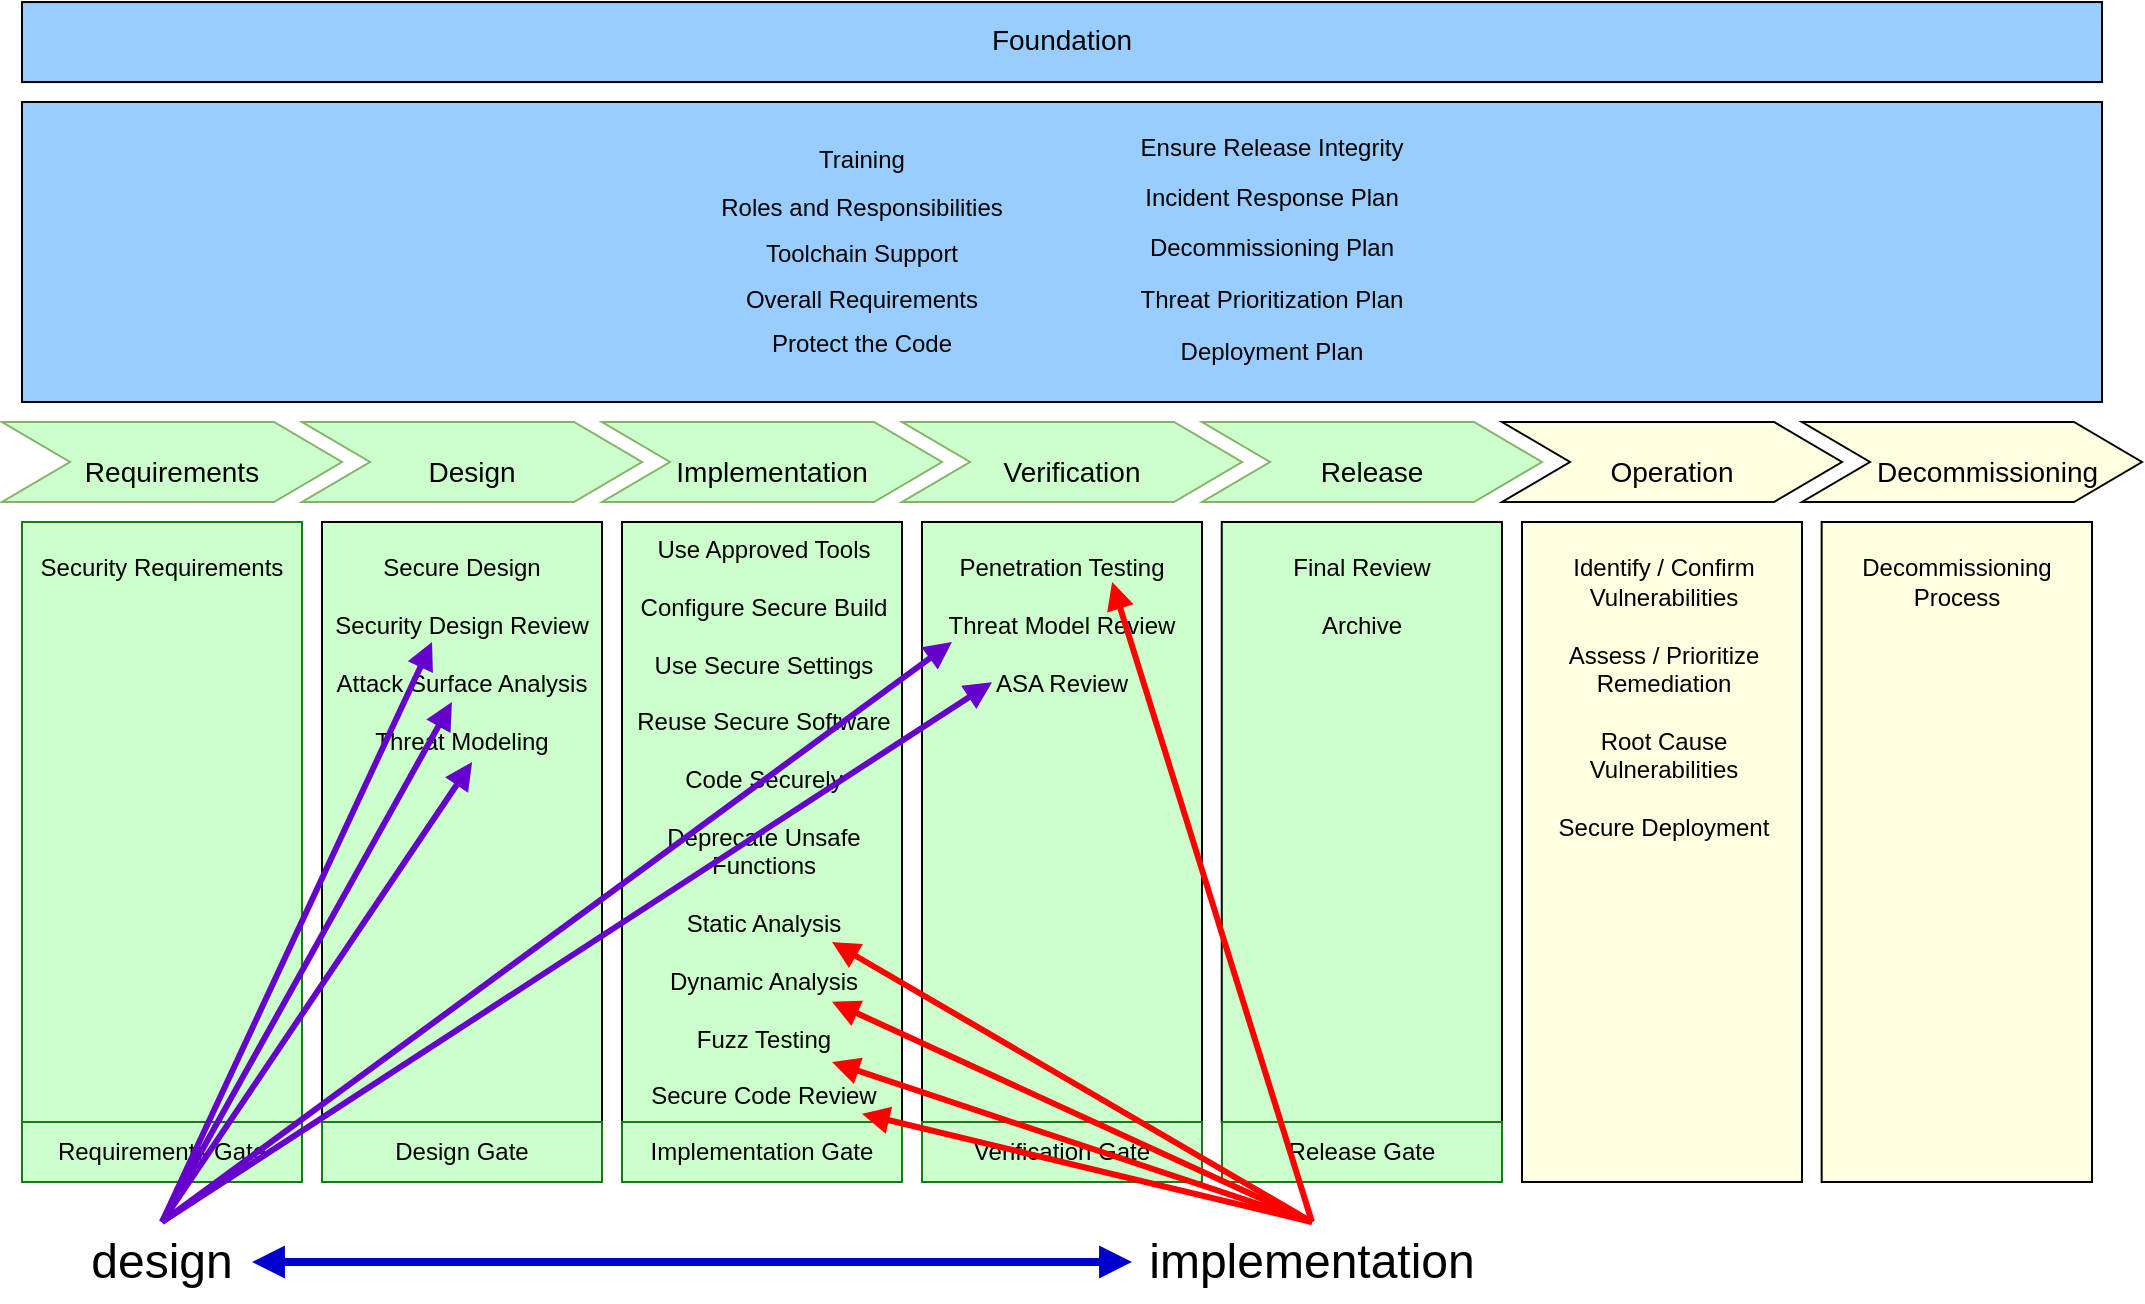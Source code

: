 <mxfile version="20.8.16" type="device" pages="2"><diagram name="linear" id="d9b1e647-80fa-b4a2-5024-87a742678bcc"><mxGraphModel dx="1845" dy="1116" grid="1" gridSize="10" guides="1" tooltips="1" connect="1" arrows="1" fold="1" page="0" pageScale="1" pageWidth="1100" pageHeight="850" background="#ffffff" math="0" shadow="0"><root><mxCell id="0"/><mxCell id="1" parent="0"/><mxCell id="ZhLcxaQyDctIYuSdVefH-17" value="" style="rounded=0;whiteSpace=wrap;html=1;shadow=0;strokeColor=#000000;fillColor=#CCFFCC;" parent="1" vertex="1"><mxGeometry x="475" y="300" width="140" height="300" as="geometry"/></mxCell><mxCell id="ZhLcxaQyDctIYuSdVefH-16" value="" style="rounded=0;whiteSpace=wrap;html=1;shadow=0;strokeColor=#000000;fillColor=#CCFFCC;" parent="1" vertex="1"><mxGeometry x="325" y="300" width="140" height="300" as="geometry"/></mxCell><mxCell id="ZhLcxaQyDctIYuSdVefH-15" value="" style="rounded=0;whiteSpace=wrap;html=1;shadow=0;strokeColor=#000000;fillColor=#CCFFCC;" parent="1" vertex="1"><mxGeometry x="175" y="300" width="140" height="300" as="geometry"/></mxCell><mxCell id="ZhLcxaQyDctIYuSdVefH-14" value="" style="rounded=0;whiteSpace=wrap;html=1;shadow=0;fillColor=#CCFFCC;strokeColor=#187A18;" parent="1" vertex="1"><mxGeometry x="25" y="300" width="140" height="300" as="geometry"/></mxCell><mxCell id="ZhLcxaQyDctIYuSdVefH-26" value="" style="group;strokeColor=none;" parent="1" vertex="1" connectable="0"><mxGeometry x="625" y="300" width="170.28" height="300" as="geometry"/></mxCell><mxCell id="ZhLcxaQyDctIYuSdVefH-18" value="" style="rounded=0;whiteSpace=wrap;html=1;shadow=0;strokeColor=#000000;fillColor=#CCFFCC;" parent="ZhLcxaQyDctIYuSdVefH-26" vertex="1"><mxGeometry x="-0.12" width="140.095" height="300" as="geometry"/></mxCell><mxCell id="57fe6abec08f04cb-13" value="&lt;div&gt;&lt;span&gt;&lt;br&gt;&lt;/span&gt;&lt;/div&gt;&lt;div&gt;&lt;span&gt;Final Review&lt;/span&gt;&lt;/div&gt;&lt;div&gt;&lt;br&gt;&lt;/div&gt;&lt;div&gt;&lt;span&gt;Archive&lt;/span&gt;&lt;/div&gt;&lt;div&gt;&lt;br&gt;&lt;/div&gt;" style="text;spacingTop=-5;fillColor=#99FF99;whiteSpace=wrap;html=1;align=center;fontSize=12;fontFamily=Helvetica;fillColor=none;strokeColor=none;" parent="ZhLcxaQyDctIYuSdVefH-26" vertex="1"><mxGeometry width="140.115" height="300" as="geometry"/></mxCell><mxCell id="57fe6abec08f04cb-12" value="&lt;div&gt;&lt;span&gt;&lt;br&gt;&lt;/span&gt;&lt;/div&gt;&lt;div&gt;&lt;span&gt;Penetration Testing&lt;/span&gt;&lt;br&gt;&lt;/div&gt;&lt;div&gt;&lt;br&gt;&lt;/div&gt;&lt;div&gt;Threat Model Review&lt;/div&gt;&lt;div&gt;&lt;br&gt;&lt;/div&gt;&lt;div&gt;ASA Review&lt;/div&gt;" style="text;spacingTop=-5;fillColor=#99FF99;whiteSpace=wrap;html=1;align=center;fontSize=12;fontFamily=Helvetica;fillColor=none;strokeColor=none;" parent="1" vertex="1"><mxGeometry x="475" y="300" width="140" height="300" as="geometry"/></mxCell><mxCell id="57fe6abec08f04cb-11" value="&lt;div style=&quot;text-align: center&quot;&gt;&lt;span style=&quot;background-color: initial;&quot;&gt;Use Approved Tools&lt;/span&gt;&lt;br&gt;&lt;/div&gt;&lt;div style=&quot;text-align: center&quot;&gt;&lt;br&gt;&lt;/div&gt;&lt;div style=&quot;text-align: center&quot;&gt;Configure Secure Build&lt;/div&gt;&lt;div style=&quot;text-align: center&quot;&gt;&lt;br&gt;&lt;/div&gt;&lt;div style=&quot;text-align: center&quot;&gt;Use Secure Settings&lt;/div&gt;&lt;div style=&quot;text-align: center&quot;&gt;&lt;br&gt;&lt;/div&gt;&lt;div style=&quot;text-align: center&quot;&gt;Reuse Secure Software&lt;/div&gt;&lt;div style=&quot;text-align: center&quot;&gt;&lt;br&gt;&lt;/div&gt;&lt;div style=&quot;text-align: center&quot;&gt;Code Securely&lt;/div&gt;&lt;div style=&quot;text-align: center&quot;&gt;&lt;br&gt;&lt;/div&gt;&lt;div style=&quot;text-align: center&quot;&gt;&lt;span&gt;Deprecate Unsafe Functions&lt;/span&gt;&lt;/div&gt;&lt;div style=&quot;text-align: center&quot;&gt;&lt;br&gt;&lt;/div&gt;&lt;div style=&quot;text-align: center&quot;&gt;&lt;span&gt;Static Analysis&lt;/span&gt;&lt;/div&gt;&lt;div style=&quot;text-align: center&quot;&gt;&lt;span&gt;&lt;br&gt;&lt;/span&gt;&lt;/div&gt;&lt;div style=&quot;text-align: center&quot;&gt;&lt;span&gt;Dynamic Analysis&lt;/span&gt;&lt;/div&gt;&lt;div style=&quot;text-align: center&quot;&gt;&lt;span&gt;&lt;br&gt;&lt;/span&gt;&lt;/div&gt;&lt;div style=&quot;text-align: center&quot;&gt;&lt;span&gt;Fuzz Testing&lt;/span&gt;&lt;/div&gt;&lt;div style=&quot;text-align: center&quot;&gt;&lt;br&gt;&lt;/div&gt;&lt;div style=&quot;text-align: center&quot;&gt;Secure Code Review&lt;/div&gt;" style="text;spacingTop=-5;fillColor=#99FF99;whiteSpace=wrap;html=1;align=left;fontSize=12;fontFamily=Helvetica;fillColor=none;strokeColor=none;" parent="1" vertex="1"><mxGeometry x="325" y="305" width="140" height="290" as="geometry"/></mxCell><mxCell id="57fe6abec08f04cb-10" value="&lt;br&gt;Secure Design&lt;br&gt;&lt;br&gt;Security Design Review&lt;br&gt;&lt;br&gt;Attack Surface Analysis&lt;br&gt;&lt;br&gt;Threat Modeling" style="text;spacingTop=-5;fillColor=#99FF99;whiteSpace=wrap;html=1;align=center;fontSize=12;fontFamily=Helvetica;fillColor=none;strokeColor=none;" parent="1" vertex="1"><mxGeometry x="175" y="300" width="140" height="300" as="geometry"/></mxCell><mxCell id="57fe6abec08f04cb-9" value="&lt;br&gt;Security Requirements" style="text;spacingTop=-5;fillColor=#99FF99;whiteSpace=wrap;html=1;align=center;fontSize=12;fontFamily=Helvetica;fillColor=none;strokeColor=none;" parent="1" vertex="1"><mxGeometry x="25" y="300" width="140" height="300" as="geometry"/></mxCell><mxCell id="ZhLcxaQyDctIYuSdVefH-20" value="" style="rounded=0;whiteSpace=wrap;html=1;shadow=0;fillColor=#FDFFE0;strokeColor=none;" parent="1" vertex="1"><mxGeometry x="925" y="300" width="135.172" height="330" as="geometry"/></mxCell><mxCell id="ZhLcxaQyDctIYuSdVefH-7" value="&lt;br&gt;Decommissioning Process" style="text;spacingTop=-5;fillColor=#fff2cc;whiteSpace=wrap;html=1;align=center;fontSize=12;fontFamily=Helvetica;fillColor=none;strokeColor=#000000;" parent="1" vertex="1"><mxGeometry x="924.828" y="300" width="135.172" height="330" as="geometry"/></mxCell><mxCell id="ZhLcxaQyDctIYuSdVefH-27" value="" style="group;strokeColor=none;fillColor=#ffffff;" parent="1" vertex="1" connectable="0"><mxGeometry x="775" y="300" width="140" height="330" as="geometry"/></mxCell><mxCell id="ZhLcxaQyDctIYuSdVefH-19" value="" style="rounded=0;whiteSpace=wrap;html=1;shadow=0;strokeColor=#d6b656;fillColor=#FDFFE0;" parent="ZhLcxaQyDctIYuSdVefH-27" vertex="1"><mxGeometry width="140" height="330" as="geometry"/></mxCell><mxCell id="ZhLcxaQyDctIYuSdVefH-6" value="&lt;div style=&quot;text-align: center&quot;&gt;&lt;span&gt;&lt;br&gt;&lt;/span&gt;&lt;/div&gt;&lt;div style=&quot;text-align: center&quot;&gt;&lt;span&gt;Identify / Confirm Vulnerabilities&lt;/span&gt;&lt;br&gt;&lt;/div&gt;&lt;div style=&quot;text-align: center&quot;&gt;&lt;span&gt;&lt;br&gt;&lt;/span&gt;&lt;/div&gt;&lt;div style=&quot;text-align: center&quot;&gt;&lt;span&gt;Assess / Prioritize Remediation&lt;/span&gt;&lt;/div&gt;&lt;div style=&quot;text-align: center&quot;&gt;&lt;span&gt;&lt;br&gt;&lt;/span&gt;&lt;/div&gt;&lt;div style=&quot;text-align: center&quot;&gt;&lt;span&gt;Root Cause Vulnerabilities&lt;/span&gt;&lt;/div&gt;&lt;div style=&quot;text-align: center&quot;&gt;&lt;span&gt;&lt;br&gt;&lt;/span&gt;&lt;/div&gt;&lt;div style=&quot;text-align: center&quot;&gt;&lt;span&gt;Secure Deployment&lt;/span&gt;&lt;/div&gt;" style="text;spacingTop=-5;fillColor=#fff2cc;whiteSpace=wrap;html=1;align=left;fontSize=12;fontFamily=Helvetica;fillColor=none;strokeColor=#000000;" parent="ZhLcxaQyDctIYuSdVefH-27" vertex="1"><mxGeometry width="140" height="330" as="geometry"/></mxCell><mxCell id="cLqnTd5TkxG-JCanMNB_-2" value="" style="rounded=0;whiteSpace=wrap;html=1;shadow=0;strokeColor=#000000;fillColor=#99CCFF;" parent="1" vertex="1"><mxGeometry x="25" y="40" width="1040" height="40" as="geometry"/></mxCell><mxCell id="cLqnTd5TkxG-JCanMNB_-1" value="&lt;p style=&quot;font-family: &amp;#34;helvetica&amp;#34; ; line-height: 10.8px&quot;&gt;&lt;span style=&quot;font-family: &amp;#34;helvetica&amp;#34; ; font-size: 14px&quot;&gt;Foundation&lt;/span&gt;&lt;br&gt;&lt;/p&gt;" style="text;spacingTop=-5;fillColor=#3333FF;whiteSpace=wrap;html=1;align=center;fontSize=12;fontFamily=Helvetica;fillColor=none;strokeColor=#000000;" parent="1" vertex="1"><mxGeometry x="25" y="40.04" width="1040" height="40" as="geometry"/></mxCell><mxCell id="ZhLcxaQyDctIYuSdVefH-31" value="&lt;p style=&quot;font-family: &amp;#34;helvetica&amp;#34; ; line-height: 10.8px&quot;&gt;&lt;br&gt;&lt;/p&gt;" style="text;spacingTop=-5;fillColor=#99FF99;whiteSpace=wrap;html=1;align=center;fontSize=12;fontFamily=Helvetica;fillColor=none;strokeColor=#000000;" parent="1" vertex="1"><mxGeometry x="25" y="90" width="1040" height="150" as="geometry"/></mxCell><mxCell id="ZhLcxaQyDctIYuSdVefH-30" value="" style="rounded=0;whiteSpace=wrap;html=1;shadow=0;strokeColor=#000000;fillColor=#99CCFF;" parent="1" vertex="1"><mxGeometry x="25" y="90" width="1040" height="150" as="geometry"/></mxCell><mxCell id="fGhJdlfO0q14xw2NBtzE-6" value="&lt;p style=&quot;font-family: &amp;#34;helvetica&amp;#34; ; line-height: 10.8px&quot;&gt;&lt;span&gt;Training&lt;/span&gt;&lt;br&gt;&lt;/p&gt;&lt;p style=&quot;font-family: &amp;#34;helvetica&amp;#34; ; line-height: 12px&quot;&gt;&lt;span style=&quot;line-height: 10.8px&quot;&gt;Roles and Responsibilities&lt;/span&gt;&lt;/p&gt;&lt;p style=&quot;font-family: &amp;#34;helvetica&amp;#34; ; line-height: 10.8px&quot;&gt;Toolchain Support&lt;/p&gt;&lt;p style=&quot;font-family: &amp;#34;helvetica&amp;#34; ; line-height: 10.8px&quot;&gt;Overall Requirements&lt;/p&gt;&lt;p style=&quot;font-family: &amp;#34;helvetica&amp;#34; ; line-height: 10.8px&quot;&gt;Protect the Code&lt;/p&gt;" style="text;spacingTop=-5;fillColor=#99FF99;whiteSpace=wrap;html=1;align=center;fontSize=12;fontFamily=Helvetica;fillColor=none;strokeColor=none;" parent="1" vertex="1"><mxGeometry x="355" y="100" width="180" height="130" as="geometry"/></mxCell><mxCell id="fGhJdlfO0q14xw2NBtzE-3" value="&lt;span style=&quot;font-family: &amp;#34;helvetica&amp;#34;&quot;&gt;&lt;br&gt;Ensure Release Integrity&lt;/span&gt;&lt;p style=&quot;font-family: &amp;#34;helvetica&amp;#34; ; line-height: 10.8px&quot;&gt;&lt;span&gt;Incident Response Plan&lt;/span&gt;&lt;br&gt;&lt;/p&gt;&lt;p style=&quot;font-family: &amp;#34;helvetica&amp;#34; ; line-height: 14.4px&quot;&gt;&lt;span style=&quot;line-height: 10.8px&quot;&gt;Decommissioning Plan&lt;/span&gt;&lt;/p&gt;&lt;p style=&quot;font-family: &amp;#34;helvetica&amp;#34; ; line-height: 14.4px&quot;&gt;&lt;span style=&quot;line-height: 10.8px&quot;&gt;Threat Prioritization Plan&lt;/span&gt;&lt;/p&gt;&lt;p style=&quot;font-family: &amp;#34;helvetica&amp;#34; ; line-height: 14.4px&quot;&gt;&lt;span style=&quot;line-height: 10.8px&quot;&gt;Deployment Plan&lt;/span&gt;&lt;/p&gt;" style="text;spacingTop=-5;fillColor=#99FF99;whiteSpace=wrap;html=1;align=center;fontSize=12;fontFamily=Helvetica;fillColor=none;strokeColor=none;" parent="1" vertex="1"><mxGeometry x="565" y="90" width="170" height="150" as="geometry"/></mxCell><mxCell id="57fe6abec08f04cb-2" value="&lt;font color=&quot;#000000&quot; style=&quot;font-size: 14px&quot;&gt;Requirements&lt;/font&gt;" style="shape=step;whiteSpace=wrap;html=1;fontSize=28;strokeColor=#82b366;fillColor=#CCFFCC;" parent="1" vertex="1"><mxGeometry x="15" y="250" width="170" height="40" as="geometry"/></mxCell><mxCell id="57fe6abec08f04cb-3" value="&lt;font style=&quot;font-size: 14px&quot; color=&quot;#000000&quot;&gt;Design&lt;/font&gt;" style="shape=step;whiteSpace=wrap;html=1;fontSize=28;strokeColor=#82b366;fillColor=#CCFFCC;" parent="1" vertex="1"><mxGeometry x="165" y="250" width="170" height="40" as="geometry"/></mxCell><mxCell id="57fe6abec08f04cb-4" value="&lt;p&gt;&lt;font style=&quot;font-size: 14px&quot; color=&quot;#000000&quot;&gt;Implementation&lt;/font&gt;&lt;/p&gt;" style="shape=step;whiteSpace=wrap;html=1;fontSize=28;strokeColor=#82b366;fillColor=#CCFFCC;" parent="1" vertex="1"><mxGeometry x="315" y="250" width="170" height="40" as="geometry"/></mxCell><mxCell id="57fe6abec08f04cb-5" value="&lt;font style=&quot;font-size: 14px&quot; color=&quot;#000000&quot;&gt;Verification&lt;/font&gt;" style="shape=step;whiteSpace=wrap;html=1;fontSize=28;strokeColor=#82b366;fillColor=#CCFFCC;" parent="1" vertex="1"><mxGeometry x="465" y="250" width="170" height="40" as="geometry"/></mxCell><mxCell id="57fe6abec08f04cb-6" value="&lt;font style=&quot;font-size: 14px&quot; color=&quot;#000000&quot;&gt;Release&lt;/font&gt;" style="shape=step;whiteSpace=wrap;html=1;fontSize=28;strokeColor=#82b366;fillColor=#CCFFCC;" parent="1" vertex="1"><mxGeometry x="615" y="250" width="170" height="40" as="geometry"/></mxCell><mxCell id="ZhLcxaQyDctIYuSdVefH-8" value="&lt;font style=&quot;font-size: 14px&quot; color=&quot;#000000&quot;&gt;Operation&lt;/font&gt;" style="shape=step;whiteSpace=wrap;html=1;fontSize=28;fillColor=#FDFFE0;" parent="1" vertex="1"><mxGeometry x="765" y="250" width="170" height="40" as="geometry"/></mxCell><mxCell id="ZhLcxaQyDctIYuSdVefH-9" value="&lt;font style=&quot;font-size: 14px&quot; color=&quot;#000000&quot;&gt;&amp;nbsp; &amp;nbsp; Decommissioning&lt;/font&gt;" style="shape=step;whiteSpace=wrap;html=1;fontSize=28;shadow=0;fillColor=#FDFFE0;" parent="1" vertex="1"><mxGeometry x="915" y="250" width="170" height="40" as="geometry"/></mxCell><mxCell id="3lKNwoQKIAJr2jvi4gNz-2" value="Design Gate" style="rounded=0;whiteSpace=wrap;html=1;shadow=0;fillColor=#CCFFCC;strokeColor=#187A18;" parent="1" vertex="1"><mxGeometry x="175" y="600" width="140" height="30" as="geometry"/></mxCell><mxCell id="3lKNwoQKIAJr2jvi4gNz-3" value="Requirements Gate" style="rounded=0;whiteSpace=wrap;html=1;shadow=0;fillColor=#CCFFCC;strokeColor=#187A18;" parent="1" vertex="1"><mxGeometry x="25" y="600" width="140" height="30" as="geometry"/></mxCell><mxCell id="3lKNwoQKIAJr2jvi4gNz-4" value="Implementation Gate" style="rounded=0;whiteSpace=wrap;html=1;shadow=0;fillColor=#CCFFCC;strokeColor=#187A18;" parent="1" vertex="1"><mxGeometry x="325" y="600" width="140" height="30" as="geometry"/></mxCell><mxCell id="3lKNwoQKIAJr2jvi4gNz-5" value="Verification Gate" style="rounded=0;whiteSpace=wrap;html=1;shadow=0;fillColor=#CCFFCC;strokeColor=#187A18;" parent="1" vertex="1"><mxGeometry x="475" y="600" width="140" height="30" as="geometry"/></mxCell><mxCell id="3lKNwoQKIAJr2jvi4gNz-6" value="Release Gate" style="rounded=0;whiteSpace=wrap;html=1;shadow=0;fillColor=#CCFFCC;strokeColor=#187A18;" parent="1" vertex="1"><mxGeometry x="625" y="600" width="140" height="30" as="geometry"/></mxCell><object label="design/implementation issues" id="Pa4lmaO8eFdmNF2szMAN-1"><mxCell parent="0"/></object><mxCell id="Pa4lmaO8eFdmNF2szMAN-2" value="&lt;span style=&quot;color: rgb(0, 0, 0); font-family: helvetica; font-style: normal; font-variant-ligatures: normal; font-variant-caps: normal; font-weight: 400; letter-spacing: normal; orphans: 2; text-indent: 0px; text-transform: none; widows: 2; word-spacing: 0px; -webkit-text-stroke-width: 0px; background-color: rgb(255, 255, 255); text-decoration-thickness: initial; text-decoration-style: initial; text-decoration-color: initial; float: none; display: inline !important;&quot;&gt;&lt;font style=&quot;font-size: 24px;&quot;&gt;implementation&lt;/font&gt;&lt;/span&gt;" style="text;whiteSpace=wrap;html=1;align=center;verticalAlign=middle;" vertex="1" parent="Pa4lmaO8eFdmNF2szMAN-1"><mxGeometry x="580" y="650" width="180" height="40" as="geometry"/></mxCell><mxCell id="Pa4lmaO8eFdmNF2szMAN-3" value="&lt;span style=&quot;color: rgb(0, 0, 0); font-family: helvetica; font-style: normal; font-variant-ligatures: normal; font-variant-caps: normal; font-weight: 400; letter-spacing: normal; orphans: 2; text-indent: 0px; text-transform: none; widows: 2; word-spacing: 0px; -webkit-text-stroke-width: 0px; background-color: rgb(255, 255, 255); text-decoration-thickness: initial; text-decoration-style: initial; text-decoration-color: initial; float: none; display: inline !important;&quot;&gt;&lt;font style=&quot;font-size: 24px;&quot;&gt;design&lt;/font&gt;&lt;/span&gt;" style="text;whiteSpace=wrap;html=1;align=center;verticalAlign=middle;" vertex="1" parent="Pa4lmaO8eFdmNF2szMAN-1"><mxGeometry x="50" y="650" width="90" height="40" as="geometry"/></mxCell><mxCell id="Pa4lmaO8eFdmNF2szMAN-4" value="" style="endArrow=block;html=1;rounded=0;fontSize=24;fontColor=#6600CC;strokeColor=#6600CC;strokeWidth=3;endFill=1;exitX=0.5;exitY=0;exitDx=0;exitDy=0;entryX=0.25;entryY=0.267;entryDx=0;entryDy=0;entryPerimeter=0;" edge="1" parent="Pa4lmaO8eFdmNF2szMAN-1" source="Pa4lmaO8eFdmNF2szMAN-3" target="57fe6abec08f04cb-12"><mxGeometry width="50" height="50" relative="1" as="geometry"><mxPoint x="-190" y="490" as="sourcePoint"/><mxPoint x="-140" y="440" as="targetPoint"/></mxGeometry></mxCell><mxCell id="Pa4lmaO8eFdmNF2szMAN-5" value="" style="endArrow=block;html=1;rounded=0;fontSize=24;fontColor=#6600CC;strokeColor=#6600CC;strokeWidth=3;endFill=1;exitX=0.5;exitY=0;exitDx=0;exitDy=0;entryX=0.107;entryY=0.2;entryDx=0;entryDy=0;entryPerimeter=0;" edge="1" parent="Pa4lmaO8eFdmNF2szMAN-1" source="Pa4lmaO8eFdmNF2szMAN-3" target="57fe6abec08f04cb-12"><mxGeometry width="50" height="50" relative="1" as="geometry"><mxPoint x="105" y="690" as="sourcePoint"/><mxPoint x="520" y="390.1" as="targetPoint"/></mxGeometry></mxCell><mxCell id="Pa4lmaO8eFdmNF2szMAN-6" value="" style="endArrow=block;html=1;rounded=0;fontSize=24;fontColor=#6600CC;strokeColor=#6600CC;strokeWidth=3;endFill=1;exitX=0.5;exitY=0;exitDx=0;exitDy=0;entryX=0.393;entryY=0.2;entryDx=0;entryDy=0;entryPerimeter=0;" edge="1" parent="Pa4lmaO8eFdmNF2szMAN-1" source="Pa4lmaO8eFdmNF2szMAN-3" target="57fe6abec08f04cb-10"><mxGeometry width="50" height="50" relative="1" as="geometry"><mxPoint x="-410" y="580" as="sourcePoint"/><mxPoint x="-15.02" y="260" as="targetPoint"/></mxGeometry></mxCell><mxCell id="Pa4lmaO8eFdmNF2szMAN-7" value="" style="endArrow=block;html=1;rounded=0;fontSize=24;fontColor=#6600CC;strokeColor=#6600CC;strokeWidth=3;endFill=1;exitX=0.5;exitY=0;exitDx=0;exitDy=0;entryX=0.464;entryY=0.3;entryDx=0;entryDy=0;entryPerimeter=0;" edge="1" parent="Pa4lmaO8eFdmNF2szMAN-1" source="Pa4lmaO8eFdmNF2szMAN-3" target="57fe6abec08f04cb-10"><mxGeometry width="50" height="50" relative="1" as="geometry"><mxPoint x="-390" y="620" as="sourcePoint"/><mxPoint x="4.98" y="300" as="targetPoint"/></mxGeometry></mxCell><mxCell id="Pa4lmaO8eFdmNF2szMAN-8" value="" style="endArrow=block;html=1;rounded=0;fontSize=24;fontColor=#6600CC;strokeColor=#6600CC;strokeWidth=3;endFill=1;exitX=0.5;exitY=0;exitDx=0;exitDy=0;entryX=0.536;entryY=0.4;entryDx=0;entryDy=0;entryPerimeter=0;" edge="1" parent="Pa4lmaO8eFdmNF2szMAN-1" source="Pa4lmaO8eFdmNF2szMAN-3" target="57fe6abec08f04cb-10"><mxGeometry width="50" height="50" relative="1" as="geometry"><mxPoint x="-370" y="740" as="sourcePoint"/><mxPoint x="24.98" y="420" as="targetPoint"/></mxGeometry></mxCell><mxCell id="Pa4lmaO8eFdmNF2szMAN-9" value="" style="endArrow=block;html=1;rounded=0;fontSize=24;fontColor=#6600CC;strokeColor=#0000CC;strokeWidth=4;endFill=1;exitX=1;exitY=0.5;exitDx=0;exitDy=0;entryX=0;entryY=0.5;entryDx=0;entryDy=0;startArrow=block;startFill=1;" edge="1" parent="Pa4lmaO8eFdmNF2szMAN-1" source="Pa4lmaO8eFdmNF2szMAN-3" target="Pa4lmaO8eFdmNF2szMAN-2"><mxGeometry width="50" height="50" relative="1" as="geometry"><mxPoint x="-440" y="420" as="sourcePoint"/><mxPoint x="-304.98" y="130" as="targetPoint"/></mxGeometry></mxCell><mxCell id="Pa4lmaO8eFdmNF2szMAN-11" value="" style="endArrow=block;html=1;rounded=0;fontSize=24;fontColor=#6600CC;strokeColor=#FF0000;strokeWidth=3;endFill=1;exitX=0.5;exitY=0;exitDx=0;exitDy=0;entryX=0.857;entryY=1.003;entryDx=0;entryDy=0;entryPerimeter=0;" edge="1" parent="Pa4lmaO8eFdmNF2szMAN-1" source="Pa4lmaO8eFdmNF2szMAN-2" target="57fe6abec08f04cb-11"><mxGeometry width="50" height="50" relative="1" as="geometry"><mxPoint x="-420" y="440" as="sourcePoint"/><mxPoint x="-284.98" y="150" as="targetPoint"/></mxGeometry></mxCell><mxCell id="Pa4lmaO8eFdmNF2szMAN-12" value="" style="endArrow=block;html=1;rounded=0;fontSize=24;fontColor=#6600CC;strokeColor=#FF0000;strokeWidth=3;endFill=1;exitX=0.5;exitY=0;exitDx=0;exitDy=0;entryX=0.75;entryY=0.914;entryDx=0;entryDy=0;entryPerimeter=0;" edge="1" parent="Pa4lmaO8eFdmNF2szMAN-1" source="Pa4lmaO8eFdmNF2szMAN-2" target="57fe6abec08f04cb-11"><mxGeometry width="50" height="50" relative="1" as="geometry"><mxPoint x="-410" y="450" as="sourcePoint"/><mxPoint x="-274.98" y="160" as="targetPoint"/></mxGeometry></mxCell><mxCell id="Pa4lmaO8eFdmNF2szMAN-13" value="" style="endArrow=block;html=1;rounded=0;fontSize=24;fontColor=#6600CC;strokeColor=#FF0000;strokeWidth=3;endFill=1;exitX=0.5;exitY=0;exitDx=0;exitDy=0;entryX=0.75;entryY=0.81;entryDx=0;entryDy=0;entryPerimeter=0;" edge="1" parent="Pa4lmaO8eFdmNF2szMAN-1" source="Pa4lmaO8eFdmNF2szMAN-2" target="57fe6abec08f04cb-11"><mxGeometry width="50" height="50" relative="1" as="geometry"><mxPoint x="-400" y="460" as="sourcePoint"/><mxPoint x="-264.98" y="170" as="targetPoint"/></mxGeometry></mxCell><mxCell id="Pa4lmaO8eFdmNF2szMAN-14" value="" style="endArrow=block;html=1;rounded=0;fontSize=24;fontColor=#6600CC;strokeColor=#FF0000;strokeWidth=3;endFill=1;exitX=0.5;exitY=0;exitDx=0;exitDy=0;entryX=0.75;entryY=0.707;entryDx=0;entryDy=0;entryPerimeter=0;" edge="1" parent="Pa4lmaO8eFdmNF2szMAN-1" source="Pa4lmaO8eFdmNF2szMAN-2" target="57fe6abec08f04cb-11"><mxGeometry width="50" height="50" relative="1" as="geometry"><mxPoint x="-390" y="470" as="sourcePoint"/><mxPoint x="-254.98" y="180" as="targetPoint"/></mxGeometry></mxCell><mxCell id="Pa4lmaO8eFdmNF2szMAN-15" value="" style="endArrow=block;html=1;rounded=0;fontSize=24;fontColor=#6600CC;strokeColor=#FF0000;strokeWidth=3;endFill=1;exitX=0.5;exitY=0;exitDx=0;exitDy=0;entryX=0.679;entryY=0.1;entryDx=0;entryDy=0;entryPerimeter=0;" edge="1" parent="Pa4lmaO8eFdmNF2szMAN-1" source="Pa4lmaO8eFdmNF2szMAN-2" target="57fe6abec08f04cb-12"><mxGeometry width="50" height="50" relative="1" as="geometry"><mxPoint x="-380" y="480" as="sourcePoint"/><mxPoint x="-244.98" y="190" as="targetPoint"/></mxGeometry></mxCell></root></mxGraphModel></diagram><diagram id="QSHoH_yLy761IzOduRF_" name="cyclic"><mxGraphModel dx="2455" dy="976" grid="1" gridSize="10" guides="1" tooltips="1" connect="1" arrows="1" fold="1" page="0" pageScale="1" pageWidth="850" pageHeight="1100" math="0" shadow="0"><root><mxCell id="0"/><mxCell id="1" parent="0"/><mxCell id="pCiRipMVR1fJTcz5pFKm-1" value="&lt;font style=&quot;font-size: 32px;&quot;&gt;Foundation&lt;/font&gt;" style="ellipse;whiteSpace=wrap;html=1;aspect=fixed;fillColor=#99CCFF;" vertex="1" parent="1"><mxGeometry x="-575" y="825" width="970" height="970" as="geometry"/></mxCell><mxCell id="pCiRipMVR1fJTcz5pFKm-2" value="&lt;font style=&quot;font-size: 32px;&quot;&gt;Foundation&lt;/font&gt;" style="ellipse;whiteSpace=wrap;html=1;aspect=fixed;fillColor=#99CCFF;" vertex="1" parent="1"><mxGeometry x="-300" y="1100" width="420" height="420" as="geometry"/></mxCell><mxCell id="pCiRipMVR1fJTcz5pFKm-3" value="Training" style="ellipse;whiteSpace=wrap;html=1;aspect=fixed;" vertex="1" parent="1"><mxGeometry x="-130" y="1120" width="80" height="80" as="geometry"/></mxCell><mxCell id="pCiRipMVR1fJTcz5pFKm-4" value="Roles and Responsibilities" style="ellipse;whiteSpace=wrap;html=1;aspect=fixed;" vertex="1" parent="1"><mxGeometry x="-40" y="1160" width="100" height="100" as="geometry"/></mxCell><mxCell id="pCiRipMVR1fJTcz5pFKm-5" value="Toolchain Support" style="ellipse;whiteSpace=wrap;html=1;aspect=fixed;" vertex="1" parent="1"><mxGeometry x="30" y="1260" width="80" height="80" as="geometry"/></mxCell><mxCell id="pCiRipMVR1fJTcz5pFKm-6" value="Overall Requirements" style="ellipse;whiteSpace=wrap;html=1;aspect=fixed;" vertex="1" parent="1"><mxGeometry x="-15" y="1350" width="90" height="90" as="geometry"/></mxCell><mxCell id="pCiRipMVR1fJTcz5pFKm-7" value="Protect the Code" style="ellipse;whiteSpace=wrap;html=1;aspect=fixed;" vertex="1" parent="1"><mxGeometry x="-100" y="1430" width="80" height="80" as="geometry"/></mxCell><mxCell id="pCiRipMVR1fJTcz5pFKm-8" value="Ensure Release Integrity" style="ellipse;whiteSpace=wrap;html=1;aspect=fixed;" vertex="1" parent="1"><mxGeometry x="-200" y="1410" width="80" height="80" as="geometry"/></mxCell><mxCell id="pCiRipMVR1fJTcz5pFKm-9" value="Incident Response Plan" style="ellipse;whiteSpace=wrap;html=1;aspect=fixed;" vertex="1" parent="1"><mxGeometry x="-270" y="1340" width="80" height="80" as="geometry"/></mxCell><mxCell id="pCiRipMVR1fJTcz5pFKm-10" value="Threat Prioritization Plan" style="ellipse;whiteSpace=wrap;html=1;aspect=fixed;" vertex="1" parent="1"><mxGeometry x="-290" y="1250" width="80" height="80" as="geometry"/></mxCell><mxCell id="pCiRipMVR1fJTcz5pFKm-11" value="Deployment Plan" style="ellipse;whiteSpace=wrap;html=1;aspect=fixed;" vertex="1" parent="1"><mxGeometry x="-230" y="1160" width="80" height="80" as="geometry"/></mxCell><mxCell id="pCiRipMVR1fJTcz5pFKm-12" value="&lt;font style=&quot;font-size: 32px;&quot;&gt;Requirements&lt;/font&gt;" style="ellipse;whiteSpace=wrap;html=1;aspect=fixed;fillColor=#C7F9C7;" vertex="1" parent="1"><mxGeometry x="230" y="1180" width="260" height="260" as="geometry"/></mxCell><mxCell id="pCiRipMVR1fJTcz5pFKm-13" value="Security Requirements" style="ellipse;whiteSpace=wrap;html=1;aspect=fixed;" vertex="1" parent="1"><mxGeometry x="315" y="1200" width="90" height="90" as="geometry"/></mxCell><mxCell id="pCiRipMVR1fJTcz5pFKm-14" value="&lt;br&gt;Requirements&lt;br&gt;Gate" style="rhombus;whiteSpace=wrap;html=1;fontSize=12;fillColor=#C7F9C7;" vertex="1" parent="1"><mxGeometry x="230" y="1455" width="100" height="100" as="geometry"/></mxCell><mxCell id="pCiRipMVR1fJTcz5pFKm-15" value="&lt;br&gt;Implementation&lt;br&gt;Gate" style="rhombus;whiteSpace=wrap;html=1;fontSize=12;fillColor=#C7F9C7;" vertex="1" parent="1"><mxGeometry x="-520" y="1440" width="100" height="100" as="geometry"/></mxCell><mxCell id="pCiRipMVR1fJTcz5pFKm-16" value="&lt;font style=&quot;font-size: 32px;&quot;&gt;Design&lt;/font&gt;" style="ellipse;whiteSpace=wrap;html=1;aspect=fixed;fillColor=#C7F9C7;" vertex="1" parent="1"><mxGeometry x="55" y="1570" width="260" height="260" as="geometry"/></mxCell><mxCell id="pCiRipMVR1fJTcz5pFKm-17" value="Secure Design" style="ellipse;whiteSpace=wrap;html=1;aspect=fixed;" vertex="1" parent="1"><mxGeometry x="95" y="1600" width="80" height="80" as="geometry"/></mxCell><mxCell id="pCiRipMVR1fJTcz5pFKm-18" value="Security Design Review" style="ellipse;whiteSpace=wrap;html=1;aspect=fixed;" vertex="1" parent="1"><mxGeometry x="195" y="1600" width="80" height="80" as="geometry"/></mxCell><mxCell id="pCiRipMVR1fJTcz5pFKm-19" value="Attack Surface Analysis" style="ellipse;whiteSpace=wrap;html=1;aspect=fixed;" vertex="1" parent="1"><mxGeometry x="195" y="1720" width="80" height="80" as="geometry"/></mxCell><mxCell id="pCiRipMVR1fJTcz5pFKm-20" value="Threat Modeling" style="ellipse;whiteSpace=wrap;html=1;aspect=fixed;" vertex="1" parent="1"><mxGeometry x="105" y="1720" width="80" height="80" as="geometry"/></mxCell><mxCell id="pCiRipMVR1fJTcz5pFKm-21" value="&lt;br&gt;Design&lt;br&gt;Gate" style="rhombus;whiteSpace=wrap;html=1;fontSize=12;fillColor=#C7F9C7;" vertex="1" parent="1"><mxGeometry x="-65" y="1670" width="100" height="100" as="geometry"/></mxCell><mxCell id="pCiRipMVR1fJTcz5pFKm-22" value="&lt;font style=&quot;font-size: 32px;&quot;&gt;Implementation&lt;/font&gt;" style="ellipse;whiteSpace=wrap;html=1;aspect=fixed;fillColor=#C7F9C7;" vertex="1" parent="1"><mxGeometry x="-572.5" y="1530" width="475" height="475" as="geometry"/></mxCell><mxCell id="pCiRipMVR1fJTcz5pFKm-23" value="Use&lt;br&gt;Approved Tools" style="ellipse;whiteSpace=wrap;html=1;aspect=fixed;" vertex="1" parent="1"><mxGeometry x="-375" y="1540" width="80" height="80" as="geometry"/></mxCell><mxCell id="pCiRipMVR1fJTcz5pFKm-24" value="Configure Secure&lt;br&gt;Build" style="ellipse;whiteSpace=wrap;html=1;aspect=fixed;" vertex="1" parent="1"><mxGeometry x="-280" y="1590" width="80" height="80" as="geometry"/></mxCell><mxCell id="pCiRipMVR1fJTcz5pFKm-25" value="Code&lt;br&gt;Securely" style="ellipse;whiteSpace=wrap;html=1;aspect=fixed;" vertex="1" parent="1"><mxGeometry x="-280" y="1870" width="80" height="80" as="geometry"/></mxCell><mxCell id="pCiRipMVR1fJTcz5pFKm-26" value="Reuse&lt;br&gt;Secure&lt;br&gt;Software" style="ellipse;whiteSpace=wrap;html=1;aspect=fixed;" vertex="1" parent="1"><mxGeometry x="-210" y="1780" width="80" height="80" as="geometry"/></mxCell><mxCell id="pCiRipMVR1fJTcz5pFKm-27" value="Use&lt;br&gt;Secure&lt;br&gt;Settings" style="ellipse;whiteSpace=wrap;html=1;aspect=fixed;" vertex="1" parent="1"><mxGeometry x="-210" y="1680" width="80" height="80" as="geometry"/></mxCell><mxCell id="pCiRipMVR1fJTcz5pFKm-28" value="Deprecate Unsafe Functions" style="ellipse;whiteSpace=wrap;html=1;aspect=fixed;" vertex="1" parent="1"><mxGeometry x="-375" y="1910" width="80" height="80" as="geometry"/></mxCell><mxCell id="pCiRipMVR1fJTcz5pFKm-29" value="Static Analysis" style="ellipse;whiteSpace=wrap;html=1;aspect=fixed;" vertex="1" parent="1"><mxGeometry x="-470" y="1870" width="80" height="80" as="geometry"/></mxCell><mxCell id="pCiRipMVR1fJTcz5pFKm-30" value="Secure&lt;br&gt;Code&lt;br&gt;Review" style="ellipse;whiteSpace=wrap;html=1;aspect=fixed;" vertex="1" parent="1"><mxGeometry x="-470" y="1590" width="80" height="80" as="geometry"/></mxCell><mxCell id="pCiRipMVR1fJTcz5pFKm-31" value="Fuzz&lt;br&gt;Testing" style="ellipse;whiteSpace=wrap;html=1;aspect=fixed;" vertex="1" parent="1"><mxGeometry x="-540" y="1680" width="80" height="80" as="geometry"/></mxCell><mxCell id="pCiRipMVR1fJTcz5pFKm-32" value="Dynamic Analysis" style="ellipse;whiteSpace=wrap;html=1;aspect=fixed;" vertex="1" parent="1"><mxGeometry x="-540" y="1780" width="80" height="80" as="geometry"/></mxCell><mxCell id="pCiRipMVR1fJTcz5pFKm-33" value="&lt;font style=&quot;font-size: 32px;&quot;&gt;Verification&lt;/font&gt;" style="ellipse;whiteSpace=wrap;html=1;aspect=fixed;fillColor=#C7F9C7;" vertex="1" parent="1"><mxGeometry x="-702.5" y="1180" width="260" height="260" as="geometry"/></mxCell><mxCell id="pCiRipMVR1fJTcz5pFKm-34" value="Penetration Testing" style="ellipse;whiteSpace=wrap;html=1;aspect=fixed;" vertex="1" parent="1"><mxGeometry x="-612.5" y="1200" width="80" height="80" as="geometry"/></mxCell><mxCell id="pCiRipMVR1fJTcz5pFKm-35" value="Threat&lt;br&gt;Model&lt;br&gt;Review" style="ellipse;whiteSpace=wrap;html=1;aspect=fixed;" vertex="1" parent="1"><mxGeometry x="-562.5" y="1330" width="80" height="80" as="geometry"/></mxCell><mxCell id="pCiRipMVR1fJTcz5pFKm-36" value="ASA&lt;br&gt;Review" style="ellipse;whiteSpace=wrap;html=1;aspect=fixed;" vertex="1" parent="1"><mxGeometry x="-652.5" y="1330" width="80" height="80" as="geometry"/></mxCell><mxCell id="pCiRipMVR1fJTcz5pFKm-37" value="&lt;br&gt;Verification&lt;br&gt;Gate" style="rhombus;whiteSpace=wrap;html=1;fontSize=12;fillColor=#C7F9C7;" vertex="1" parent="1"><mxGeometry x="-572.5" y="1040" width="100" height="100" as="geometry"/></mxCell><mxCell id="pCiRipMVR1fJTcz5pFKm-38" value="&lt;font style=&quot;font-size: 32px;&quot;&gt;Release&lt;/font&gt;" style="ellipse;whiteSpace=wrap;html=1;aspect=fixed;fillColor=#C7F9C7;" vertex="1" parent="1"><mxGeometry x="-490" y="790" width="260" height="260" as="geometry"/></mxCell><mxCell id="pCiRipMVR1fJTcz5pFKm-39" value="Final&lt;br&gt;Review" style="ellipse;whiteSpace=wrap;html=1;aspect=fixed;" vertex="1" parent="1"><mxGeometry x="-400" y="811" width="80" height="80" as="geometry"/></mxCell><mxCell id="pCiRipMVR1fJTcz5pFKm-40" value="Archive" style="ellipse;whiteSpace=wrap;html=1;aspect=fixed;" vertex="1" parent="1"><mxGeometry x="-400" y="950" width="80" height="80" as="geometry"/></mxCell><mxCell id="pCiRipMVR1fJTcz5pFKm-41" value="&lt;br&gt;Release&lt;br&gt;Gate" style="rhombus;whiteSpace=wrap;html=1;fontSize=12;fillColor=#C7F9C7;" vertex="1" parent="1"><mxGeometry x="-155" y="935" width="100" height="100" as="geometry"/></mxCell><mxCell id="pCiRipMVR1fJTcz5pFKm-42" value="&lt;font style=&quot;font-size: 32px;&quot;&gt;Operation&lt;/font&gt;" style="ellipse;whiteSpace=wrap;html=1;aspect=fixed;fillColor=#FDFFE0;" vertex="1" parent="1"><mxGeometry x="40" y="780" width="280" height="280" as="geometry"/></mxCell><mxCell id="pCiRipMVR1fJTcz5pFKm-43" value="Identify / Confirm Vulnerabilities" style="ellipse;whiteSpace=wrap;html=1;aspect=fixed;" vertex="1" parent="1"><mxGeometry x="85" y="810" width="90" height="90" as="geometry"/></mxCell><mxCell id="pCiRipMVR1fJTcz5pFKm-44" value="Assess / Prioritize Remediation" style="ellipse;whiteSpace=wrap;html=1;aspect=fixed;" vertex="1" parent="1"><mxGeometry x="190" y="810" width="90" height="90" as="geometry"/></mxCell><mxCell id="pCiRipMVR1fJTcz5pFKm-45" value="Root Cause Vulnerabilities" style="ellipse;whiteSpace=wrap;html=1;aspect=fixed;" vertex="1" parent="1"><mxGeometry x="190" y="940" width="90" height="90" as="geometry"/></mxCell><mxCell id="pCiRipMVR1fJTcz5pFKm-46" value="Secure Deployment" style="ellipse;whiteSpace=wrap;html=1;aspect=fixed;" vertex="1" parent="1"><mxGeometry x="85" y="945" width="80" height="80" as="geometry"/></mxCell><mxCell id="pCiRipMVR1fJTcz5pFKm-47" value="&lt;font style=&quot;font-size: 32px;&quot;&gt;Decommissioning&lt;/font&gt;" style="ellipse;whiteSpace=wrap;html=1;aspect=fixed;fillColor=#FDFFE0;" vertex="1" parent="1"><mxGeometry x="570" y="775" width="290" height="290" as="geometry"/></mxCell><mxCell id="pCiRipMVR1fJTcz5pFKm-48" value="Decommissioning Plan" style="ellipse;whiteSpace=wrap;html=1;aspect=fixed;" vertex="1" parent="1"><mxGeometry x="660" y="785" width="110" height="110" as="geometry"/></mxCell><mxCell id="pCiRipMVR1fJTcz5pFKm-49" value="" style="html=1;shadow=0;dashed=0;align=center;verticalAlign=middle;shape=mxgraph.arrows2.arrow;dy=0;dx=10;notch=10;fontSize=32;fillColor=#FDFFE0;" vertex="1" parent="1"><mxGeometry x="370" y="905" width="150" height="30" as="geometry"/></mxCell><mxCell id="pCiRipMVR1fJTcz5pFKm-51" value="" style="html=1;shadow=0;dashed=0;align=center;verticalAlign=middle;shape=mxgraph.arrows2.arrow;dy=0;dx=10;notch=10;fontSize=32;fillColor=#FDFFE0;" vertex="1" parent="1"><mxGeometry x="-180" y="905" width="150" height="30" as="geometry"/></mxCell><mxCell id="pCiRipMVR1fJTcz5pFKm-52" value="" style="html=1;shadow=0;dashed=0;align=center;verticalAlign=middle;shape=mxgraph.arrows2.arrow;dy=0;dx=10;notch=10;fontSize=32;fillColor=#C7F9C7;rotation=65;" vertex="1" parent="1"><mxGeometry x="260" y="1075" width="150" height="30" as="geometry"/></mxCell><mxCell id="pCiRipMVR1fJTcz5pFKm-53" value="" style="html=1;shadow=0;dashed=0;align=center;verticalAlign=middle;shape=mxgraph.arrows2.arrow;dy=0;dx=10;notch=10;fontSize=32;fillColor=#C7F9C7;rotation=-239;" vertex="1" parent="1"><mxGeometry x="260" y="1515" width="150" height="30" as="geometry"/></mxCell><mxCell id="pCiRipMVR1fJTcz5pFKm-54" value="" style="html=1;shadow=0;dashed=0;align=center;verticalAlign=middle;shape=mxgraph.arrows2.arrow;dy=0;dx=10;notch=10;fontSize=32;fillColor=#C7F9C7;rotation=-195;" vertex="1" parent="1"><mxGeometry x="-90" y="1770" width="150" height="30" as="geometry"/></mxCell><mxCell id="pCiRipMVR1fJTcz5pFKm-55" value="" style="html=1;shadow=0;dashed=0;align=center;verticalAlign=middle;shape=mxgraph.arrows2.arrow;dy=0;dx=10;notch=10;fontSize=32;fillColor=#C7F9C7;rotation=-116;" vertex="1" parent="1"><mxGeometry x="-600" y="1500" width="150" height="30" as="geometry"/></mxCell></root></mxGraphModel></diagram></mxfile>